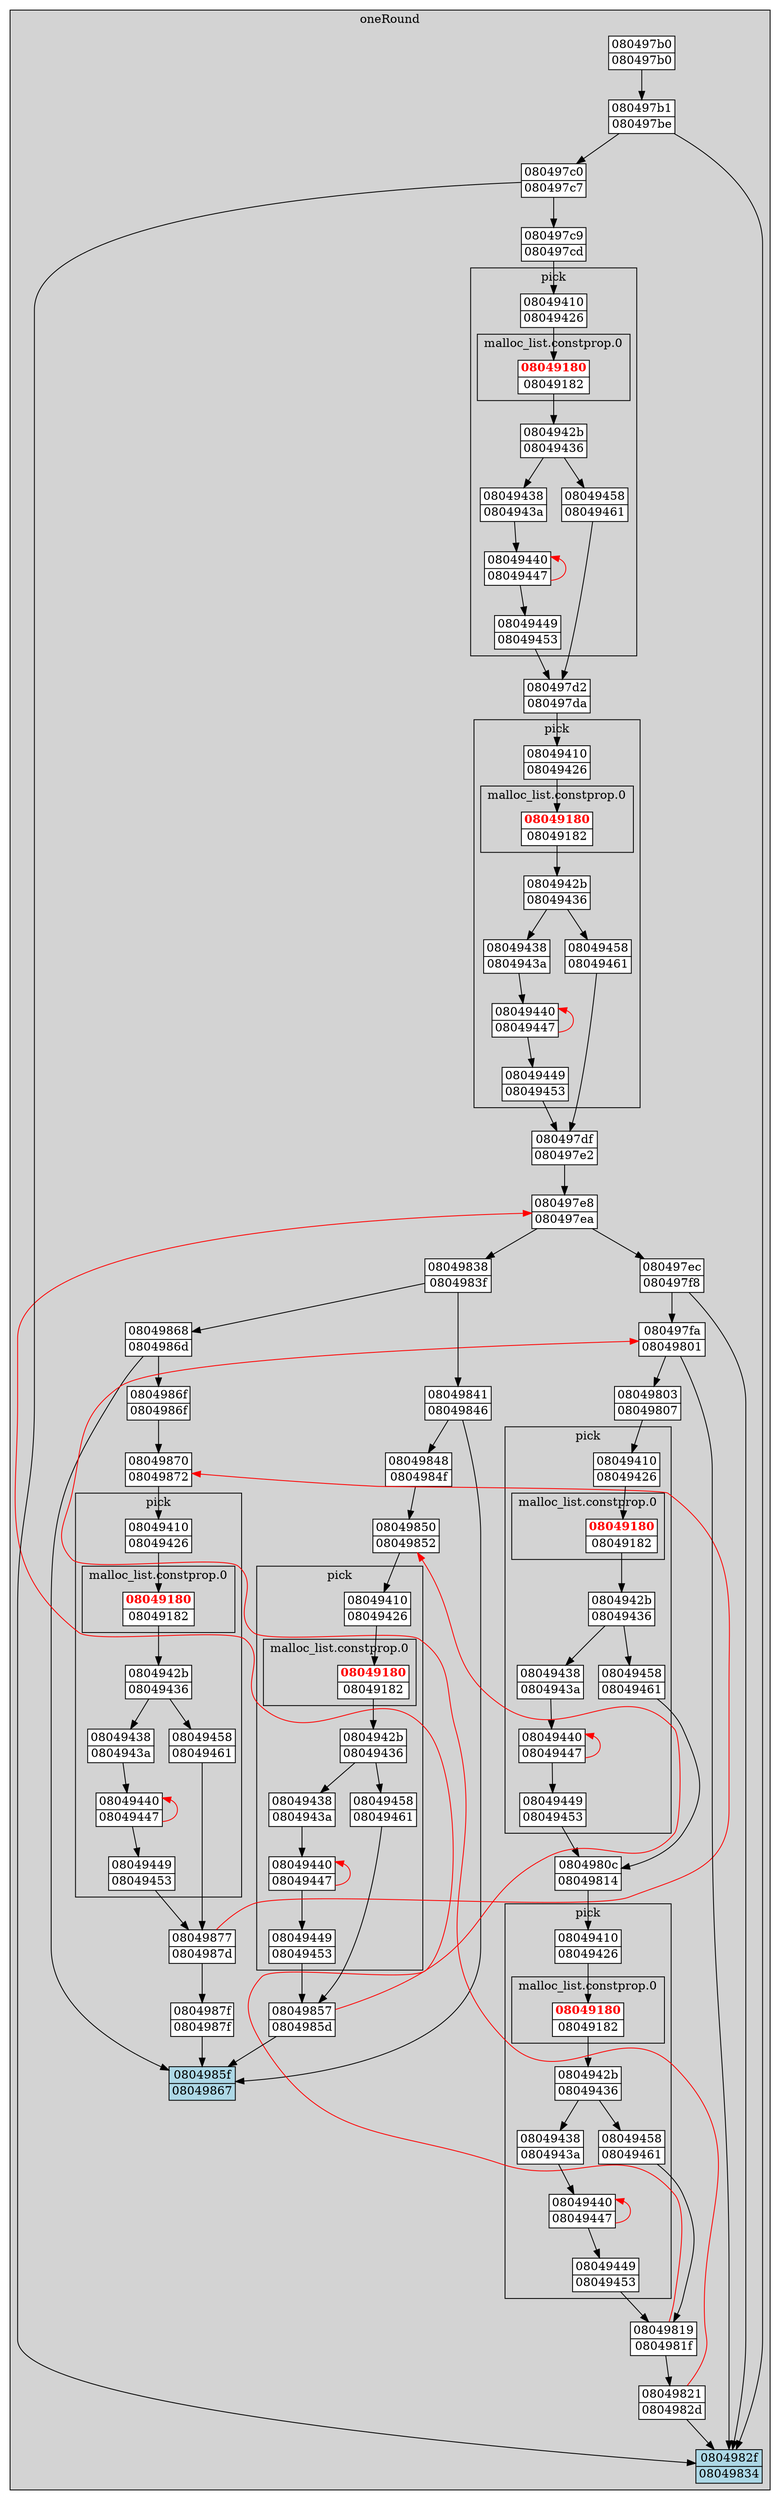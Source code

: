 digraph G {
node[fillcolor=white style="filled,solid" shape=none margin=0];
"080497c9" -> "08049410_080497cd";
"08049458_080497cd" -> "080497d2";
"08049841" -> "08049848";
"08049841" -> "0804985f";
"08049868" -> "0804985f";
"08049868" -> "0804986f";
"08049180_08049426_08049852" -> "0804942b_08049852";
"08049410_08049872" -> "08049180_08049426_08049872";
"08049440_08049852" -> "08049440_08049852" [dir=back color=red];
"08049440_08049852" -> "08049449_08049852";
"08049449_08049814" -> "08049819";
"0804942b_08049814" -> "08049438_08049814";
"0804942b_08049814" -> "08049458_08049814";
"08049410_080497cd" -> "08049180_08049426_080497cd";
"08049449_080497da" -> "080497df";
"08049449_080497cd" -> "080497d2";
"080497b1" -> "080497c0";
"080497b1" -> "0804982f";
"080497df" -> "080497e8";
"08049180_08049426_08049807" -> "0804942b_08049807";
"08049180_08049426_08049814" -> "0804942b_08049814";
"08049440_08049807" -> "08049440_08049807" [dir=back color=red];
"08049440_08049807" -> "08049449_08049807";
"08049458_080497da" -> "080497df";
"08049458_08049872" -> "08049877";
"08049180_08049426_080497cd" -> "0804942b_080497cd";
"08049821" -> "080497fa" [color=red constraint=false];
"08049821" -> "0804982f";
"0804942b_08049807" -> "08049438_08049807";
"0804942b_08049807" -> "08049458_08049807";
"08049438_08049807" -> "08049440_08049807";
"08049449_08049872" -> "08049877";
"08049180_08049426_08049872" -> "0804942b_08049872";
"08049438_080497da" -> "08049440_080497da";
"08049438_080497cd" -> "08049440_080497cd";
"0804987f" -> "0804985f";
"08049449_08049807" -> "0804980c";
"08049877" -> "08049870" [color=red constraint=false];
"08049877" -> "0804987f";
"0804942b_08049852" -> "08049438_08049852";
"0804942b_08049852" -> "08049458_08049852";
"08049458_08049807" -> "0804980c";
"08049410_080497da" -> "08049180_08049426_080497da";
"08049803" -> "08049410_08049807";
"080497b0" -> "080497b1";
"08049180_08049426_080497da" -> "0804942b_080497da";
"0804942b_08049872" -> "08049438_08049872";
"0804942b_08049872" -> "08049458_08049872";
"08049410_08049807" -> "08049180_08049426_08049807";
"08049458_08049852" -> "08049857";
"08049819" -> "080497e8" [color=red constraint=false];
"08049819" -> "08049821";
"080497ec" -> "080497fa";
"080497ec" -> "0804982f";
"0804942b_080497cd" -> "08049438_080497cd";
"0804942b_080497cd" -> "08049458_080497cd";
"08049458_08049814" -> "08049819";
"08049850" -> "08049410_08049852";
"08049838" -> "08049841";
"08049838" -> "08049868";
"08049440_080497cd" -> "08049440_080497cd" [dir=back color=red];
"08049440_080497cd" -> "08049449_080497cd";
"08049449_08049852" -> "08049857";
"08049440_08049814" -> "08049440_08049814" [dir=back color=red];
"08049440_08049814" -> "08049449_08049814";
"080497c0" -> "080497c9";
"080497c0" -> "0804982f";
"08049440_080497da" -> "08049440_080497da" [dir=back color=red];
"08049440_080497da" -> "08049449_080497da";
"08049848" -> "08049850";
"08049440_08049872" -> "08049440_08049872" [dir=back color=red];
"08049440_08049872" -> "08049449_08049872";
"08049438_08049814" -> "08049440_08049814";
"08049410_08049814" -> "08049180_08049426_08049814";
"080497e8" -> "080497ec";
"080497e8" -> "08049838";
"08049870" -> "08049410_08049872";
"08049410_08049852" -> "08049180_08049426_08049852";
"0804986f" -> "08049870";
"080497fa" -> "08049803";
"080497fa" -> "0804982f";
"080497d2" -> "08049410_080497da";
"0804942b_080497da" -> "08049438_080497da";
"0804942b_080497da" -> "08049458_080497da";
"08049438_08049872" -> "08049440_08049872";
"0804980c" -> "08049410_08049814";
"08049857" -> "08049850" [color=red constraint=false];
"08049857" -> "0804985f";
"08049438_08049852" -> "08049440_08049852";
subgraph "cluster_oneRound" {
  style="filled,solid";
  color=black;
  fillcolor=lightgrey;
  label="oneRound";"0804987f" [label=<<TABLE BORDER="1" CELLBORDER="0" CELLSPACING="0"><TR><TD>0804987f</TD></TR><HR/><TR><TD>0804987f</TD></TR></TABLE>>];
  "08049877" [label=<<TABLE BORDER="1" CELLBORDER="0" CELLSPACING="0"><TR><TD>08049877</TD></TR><HR/><TR><TD>0804987d</TD></TR></TABLE>>];
  "08049870" [label=<<TABLE BORDER="1" CELLBORDER="0" CELLSPACING="0"><TR><TD>08049870</TD></TR><HR/><TR><TD>08049872</TD></TR></TABLE>>];
  "0804986f" [label=<<TABLE BORDER="1" CELLBORDER="0" CELLSPACING="0"><TR><TD>0804986f</TD></TR><HR/><TR><TD>0804986f</TD></TR></TABLE>>];
  "08049868" [label=<<TABLE BORDER="1" CELLBORDER="0" CELLSPACING="0"><TR><TD>08049868</TD></TR><HR/><TR><TD>0804986d</TD></TR></TABLE>>];
  "0804985f" [label=<<TABLE BORDER="1" CELLBORDER="0" CELLSPACING="0"><TR><TD>0804985f</TD></TR><HR/><TR><TD>08049867</TD></TR></TABLE>> fillcolor=lightblue];
  "08049857" [label=<<TABLE BORDER="1" CELLBORDER="0" CELLSPACING="0"><TR><TD>08049857</TD></TR><HR/><TR><TD>0804985d</TD></TR></TABLE>>];
  "08049850" [label=<<TABLE BORDER="1" CELLBORDER="0" CELLSPACING="0"><TR><TD>08049850</TD></TR><HR/><TR><TD>08049852</TD></TR></TABLE>>];
  "08049848" [label=<<TABLE BORDER="1" CELLBORDER="0" CELLSPACING="0"><TR><TD>08049848</TD></TR><HR/><TR><TD>0804984f</TD></TR></TABLE>>];
  "08049841" [label=<<TABLE BORDER="1" CELLBORDER="0" CELLSPACING="0"><TR><TD>08049841</TD></TR><HR/><TR><TD>08049846</TD></TR></TABLE>>];
  "08049838" [label=<<TABLE BORDER="1" CELLBORDER="0" CELLSPACING="0"><TR><TD>08049838</TD></TR><HR/><TR><TD>0804983f</TD></TR></TABLE>>];
  "0804982f" [label=<<TABLE BORDER="1" CELLBORDER="0" CELLSPACING="0"><TR><TD>0804982f</TD></TR><HR/><TR><TD>08049834</TD></TR></TABLE>> fillcolor=lightblue];
  "08049821" [label=<<TABLE BORDER="1" CELLBORDER="0" CELLSPACING="0"><TR><TD>08049821</TD></TR><HR/><TR><TD>0804982d</TD></TR></TABLE>>];
  "08049819" [label=<<TABLE BORDER="1" CELLBORDER="0" CELLSPACING="0"><TR><TD>08049819</TD></TR><HR/><TR><TD>0804981f</TD></TR></TABLE>>];
  "0804980c" [label=<<TABLE BORDER="1" CELLBORDER="0" CELLSPACING="0"><TR><TD>0804980c</TD></TR><HR/><TR><TD>08049814</TD></TR></TABLE>>];
  "08049803" [label=<<TABLE BORDER="1" CELLBORDER="0" CELLSPACING="0"><TR><TD>08049803</TD></TR><HR/><TR><TD>08049807</TD></TR></TABLE>>];
  "080497fa" [label=<<TABLE BORDER="1" CELLBORDER="0" CELLSPACING="0"><TR><TD>080497fa</TD></TR><HR/><TR><TD>08049801</TD></TR></TABLE>>];
  "080497ec" [label=<<TABLE BORDER="1" CELLBORDER="0" CELLSPACING="0"><TR><TD>080497ec</TD></TR><HR/><TR><TD>080497f8</TD></TR></TABLE>>];
  "080497e8" [label=<<TABLE BORDER="1" CELLBORDER="0" CELLSPACING="0"><TR><TD>080497e8</TD></TR><HR/><TR><TD>080497ea</TD></TR></TABLE>>];
  "080497df" [label=<<TABLE BORDER="1" CELLBORDER="0" CELLSPACING="0"><TR><TD>080497df</TD></TR><HR/><TR><TD>080497e2</TD></TR></TABLE>>];
  "080497d2" [label=<<TABLE BORDER="1" CELLBORDER="0" CELLSPACING="0"><TR><TD>080497d2</TD></TR><HR/><TR><TD>080497da</TD></TR></TABLE>>];
  "080497c9" [label=<<TABLE BORDER="1" CELLBORDER="0" CELLSPACING="0"><TR><TD>080497c9</TD></TR><HR/><TR><TD>080497cd</TD></TR></TABLE>>];
  "080497c0" [label=<<TABLE BORDER="1" CELLBORDER="0" CELLSPACING="0"><TR><TD>080497c0</TD></TR><HR/><TR><TD>080497c7</TD></TR></TABLE>>];
  "080497b1" [label=<<TABLE BORDER="1" CELLBORDER="0" CELLSPACING="0"><TR><TD>080497b1</TD></TR><HR/><TR><TD>080497be</TD></TR></TABLE>>];
  "080497b0" [label=<<TABLE BORDER="1" CELLBORDER="0" CELLSPACING="0"><TR><TD>080497b0</TD></TR><HR/><TR><TD>080497b0</TD></TR></TABLE>>];
  subgraph "cluster_pick_08049872" {
    style="filled,solid";
    color=black;
    fillcolor=lightgrey;
    label="pick";"08049458_08049872" [label=<<TABLE BORDER="1" CELLBORDER="0" CELLSPACING="0"><TR><TD>08049458</TD></TR><HR/><TR><TD>08049461</TD></TR></TABLE>>];
    "08049449_08049872" [label=<<TABLE BORDER="1" CELLBORDER="0" CELLSPACING="0"><TR><TD>08049449</TD></TR><HR/><TR><TD>08049453</TD></TR></TABLE>>];
    "08049440_08049872" [label=<<TABLE BORDER="1" CELLBORDER="0" CELLSPACING="0"><TR><TD>08049440</TD></TR><HR/><TR><TD>08049447</TD></TR></TABLE>>];
    "08049438_08049872" [label=<<TABLE BORDER="1" CELLBORDER="0" CELLSPACING="0"><TR><TD>08049438</TD></TR><HR/><TR><TD>0804943a</TD></TR></TABLE>>];
    "0804942b_08049872" [label=<<TABLE BORDER="1" CELLBORDER="0" CELLSPACING="0"><TR><TD>0804942b</TD></TR><HR/><TR><TD>08049436</TD></TR></TABLE>>];
    "08049410_08049872" [label=<<TABLE BORDER="1" CELLBORDER="0" CELLSPACING="0"><TR><TD>08049410</TD></TR><HR/><TR><TD>08049426</TD></TR></TABLE>>];
    subgraph "cluster_malloc_list.constprop.0_08049426_08049872" {
      style="filled,solid";
      color=black;
      fillcolor=lightgrey;
      label="malloc_list.constprop.0";"08049180_08049426_08049872" [label=<<TABLE BORDER="1" CELLBORDER="0" CELLSPACING="0"><TR><TD><FONT COLOR="red"><B>08049180</B></FONT></TD></TR><HR/><TR><TD>08049182</TD></TR></TABLE>>];
      }
}
subgraph "cluster_pick_08049852" {
            style="filled,solid";
            color=black;
            fillcolor=lightgrey;
            label="pick";"08049458_08049852" [label=<<TABLE BORDER="1" CELLBORDER="0" CELLSPACING="0"><TR><TD>08049458</TD></TR><HR/><TR><TD>08049461</TD></TR></TABLE>>];
            "08049449_08049852" [label=<<TABLE BORDER="1" CELLBORDER="0" CELLSPACING="0"><TR><TD>08049449</TD></TR><HR/><TR><TD>08049453</TD></TR></TABLE>>];
            "08049440_08049852" [label=<<TABLE BORDER="1" CELLBORDER="0" CELLSPACING="0"><TR><TD>08049440</TD></TR><HR/><TR><TD>08049447</TD></TR></TABLE>>];
            "08049438_08049852" [label=<<TABLE BORDER="1" CELLBORDER="0" CELLSPACING="0"><TR><TD>08049438</TD></TR><HR/><TR><TD>0804943a</TD></TR></TABLE>>];
            "0804942b_08049852" [label=<<TABLE BORDER="1" CELLBORDER="0" CELLSPACING="0"><TR><TD>0804942b</TD></TR><HR/><TR><TD>08049436</TD></TR></TABLE>>];
            "08049410_08049852" [label=<<TABLE BORDER="1" CELLBORDER="0" CELLSPACING="0"><TR><TD>08049410</TD></TR><HR/><TR><TD>08049426</TD></TR></TABLE>>];
            subgraph "cluster_malloc_list.constprop.0_08049426_08049852" {
              style="filled,solid";
              color=black;
              fillcolor=lightgrey;
              label="malloc_list.constprop.0";"08049180_08049426_08049852" [label=<<TABLE BORDER="1" CELLBORDER="0" CELLSPACING="0"><TR><TD><FONT COLOR="red"><B>08049180</B></FONT></TD></TR><HR/><TR><TD>08049182</TD></TR></TABLE>>];
              }
}
subgraph "cluster_pick_08049814" {
                    style="filled,solid";
                    color=black;
                    fillcolor=lightgrey;
                    label="pick";"08049458_08049814" [label=<<TABLE BORDER="1" CELLBORDER="0" CELLSPACING="0"><TR><TD>08049458</TD></TR><HR/><TR><TD>08049461</TD></TR></TABLE>>];
                    "08049449_08049814" [label=<<TABLE BORDER="1" CELLBORDER="0" CELLSPACING="0"><TR><TD>08049449</TD></TR><HR/><TR><TD>08049453</TD></TR></TABLE>>];
                    "08049440_08049814" [label=<<TABLE BORDER="1" CELLBORDER="0" CELLSPACING="0"><TR><TD>08049440</TD></TR><HR/><TR><TD>08049447</TD></TR></TABLE>>];
                    "08049438_08049814" [label=<<TABLE BORDER="1" CELLBORDER="0" CELLSPACING="0"><TR><TD>08049438</TD></TR><HR/><TR><TD>0804943a</TD></TR></TABLE>>];
                    "0804942b_08049814" [label=<<TABLE BORDER="1" CELLBORDER="0" CELLSPACING="0"><TR><TD>0804942b</TD></TR><HR/><TR><TD>08049436</TD></TR></TABLE>>];
                    "08049410_08049814" [label=<<TABLE BORDER="1" CELLBORDER="0" CELLSPACING="0"><TR><TD>08049410</TD></TR><HR/><TR><TD>08049426</TD></TR></TABLE>>];
                    subgraph "cluster_malloc_list.constprop.0_08049426_08049814" {
                      style="filled,solid";
                      color=black;
                      fillcolor=lightgrey;
                      label="malloc_list.constprop.0";"08049180_08049426_08049814" [label=<<TABLE BORDER="1" CELLBORDER="0" CELLSPACING="0"><TR><TD><FONT COLOR="red"><B>08049180</B></FONT></TD></TR><HR/><TR><TD>08049182</TD></TR></TABLE>>];
                      }
}
subgraph "cluster_pick_08049807" {
                            style="filled,solid";
                            color=black;
                            fillcolor=lightgrey;
                            label="pick";"08049458_08049807" [label=<<TABLE BORDER="1" CELLBORDER="0" CELLSPACING="0"><TR><TD>08049458</TD></TR><HR/><TR><TD>08049461</TD></TR></TABLE>>];
                            "08049449_08049807" [label=<<TABLE BORDER="1" CELLBORDER="0" CELLSPACING="0"><TR><TD>08049449</TD></TR><HR/><TR><TD>08049453</TD></TR></TABLE>>];
                            "08049440_08049807" [label=<<TABLE BORDER="1" CELLBORDER="0" CELLSPACING="0"><TR><TD>08049440</TD></TR><HR/><TR><TD>08049447</TD></TR></TABLE>>];
                            "08049438_08049807" [label=<<TABLE BORDER="1" CELLBORDER="0" CELLSPACING="0"><TR><TD>08049438</TD></TR><HR/><TR><TD>0804943a</TD></TR></TABLE>>];
                            "0804942b_08049807" [label=<<TABLE BORDER="1" CELLBORDER="0" CELLSPACING="0"><TR><TD>0804942b</TD></TR><HR/><TR><TD>08049436</TD></TR></TABLE>>];
                            "08049410_08049807" [label=<<TABLE BORDER="1" CELLBORDER="0" CELLSPACING="0"><TR><TD>08049410</TD></TR><HR/><TR><TD>08049426</TD></TR></TABLE>>];
                            subgraph "cluster_malloc_list.constprop.0_08049426_08049807" {
                              style="filled,solid";
                              color=black;
                              fillcolor=lightgrey;
                              label="malloc_list.constprop.0";"08049180_08049426_08049807" [label=<<TABLE BORDER="1" CELLBORDER="0" CELLSPACING="0"><TR><TD><FONT COLOR="red"><B>08049180</B></FONT></TD></TR><HR/><TR><TD>08049182</TD></TR></TABLE>>];
                              }
}
subgraph "cluster_pick_080497da" {
                                    style="filled,solid";
                                    color=black;
                                    fillcolor=lightgrey;
                                    label="pick";"08049458_080497da" [label=<<TABLE BORDER="1" CELLBORDER="0" CELLSPACING="0"><TR><TD>08049458</TD></TR><HR/><TR><TD>08049461</TD></TR></TABLE>>];
                                    "08049449_080497da" [label=<<TABLE BORDER="1" CELLBORDER="0" CELLSPACING="0"><TR><TD>08049449</TD></TR><HR/><TR><TD>08049453</TD></TR></TABLE>>];
                                    "08049440_080497da" [label=<<TABLE BORDER="1" CELLBORDER="0" CELLSPACING="0"><TR><TD>08049440</TD></TR><HR/><TR><TD>08049447</TD></TR></TABLE>>];
                                    "08049438_080497da" [label=<<TABLE BORDER="1" CELLBORDER="0" CELLSPACING="0"><TR><TD>08049438</TD></TR><HR/><TR><TD>0804943a</TD></TR></TABLE>>];
                                    "0804942b_080497da" [label=<<TABLE BORDER="1" CELLBORDER="0" CELLSPACING="0"><TR><TD>0804942b</TD></TR><HR/><TR><TD>08049436</TD></TR></TABLE>>];
                                    "08049410_080497da" [label=<<TABLE BORDER="1" CELLBORDER="0" CELLSPACING="0"><TR><TD>08049410</TD></TR><HR/><TR><TD>08049426</TD></TR></TABLE>>];
                                    subgraph "cluster_malloc_list.constprop.0_08049426_080497da" {
                                      style="filled,solid";
                                      color=black;
                                      fillcolor=lightgrey;
                                      label="malloc_list.constprop.0";"08049180_08049426_080497da" [label=<<TABLE BORDER="1" CELLBORDER="0" CELLSPACING="0"><TR><TD><FONT COLOR="red"><B>08049180</B></FONT></TD></TR><HR/><TR><TD>08049182</TD></TR></TABLE>>];
                                      }
}
subgraph "cluster_pick_080497cd" {
                                            style="filled,solid";
                                            color=black;
                                            fillcolor=lightgrey;
                                            label="pick";"08049458_080497cd" [label=<<TABLE BORDER="1" CELLBORDER="0" CELLSPACING="0"><TR><TD>08049458</TD></TR><HR/><TR><TD>08049461</TD></TR></TABLE>>];
                                            "08049449_080497cd" [label=<<TABLE BORDER="1" CELLBORDER="0" CELLSPACING="0"><TR><TD>08049449</TD></TR><HR/><TR><TD>08049453</TD></TR></TABLE>>];
                                            "08049440_080497cd" [label=<<TABLE BORDER="1" CELLBORDER="0" CELLSPACING="0"><TR><TD>08049440</TD></TR><HR/><TR><TD>08049447</TD></TR></TABLE>>];
                                            "08049438_080497cd" [label=<<TABLE BORDER="1" CELLBORDER="0" CELLSPACING="0"><TR><TD>08049438</TD></TR><HR/><TR><TD>0804943a</TD></TR></TABLE>>];
                                            "0804942b_080497cd" [label=<<TABLE BORDER="1" CELLBORDER="0" CELLSPACING="0"><TR><TD>0804942b</TD></TR><HR/><TR><TD>08049436</TD></TR></TABLE>>];
                                            "08049410_080497cd" [label=<<TABLE BORDER="1" CELLBORDER="0" CELLSPACING="0"><TR><TD>08049410</TD></TR><HR/><TR><TD>08049426</TD></TR></TABLE>>];
                                            subgraph "cluster_malloc_list.constprop.0_08049426_080497cd" {
                                              style="filled,solid";
                                              color=black;
                                              fillcolor=lightgrey;
                                              label="malloc_list.constprop.0";"08049180_08049426_080497cd" [label=<<TABLE BORDER="1" CELLBORDER="0" CELLSPACING="0"><TR><TD><FONT COLOR="red"><B>08049180</B></FONT></TD></TR><HR/><TR><TD>08049182</TD></TR></TABLE>>];
                                              }
}
}

}